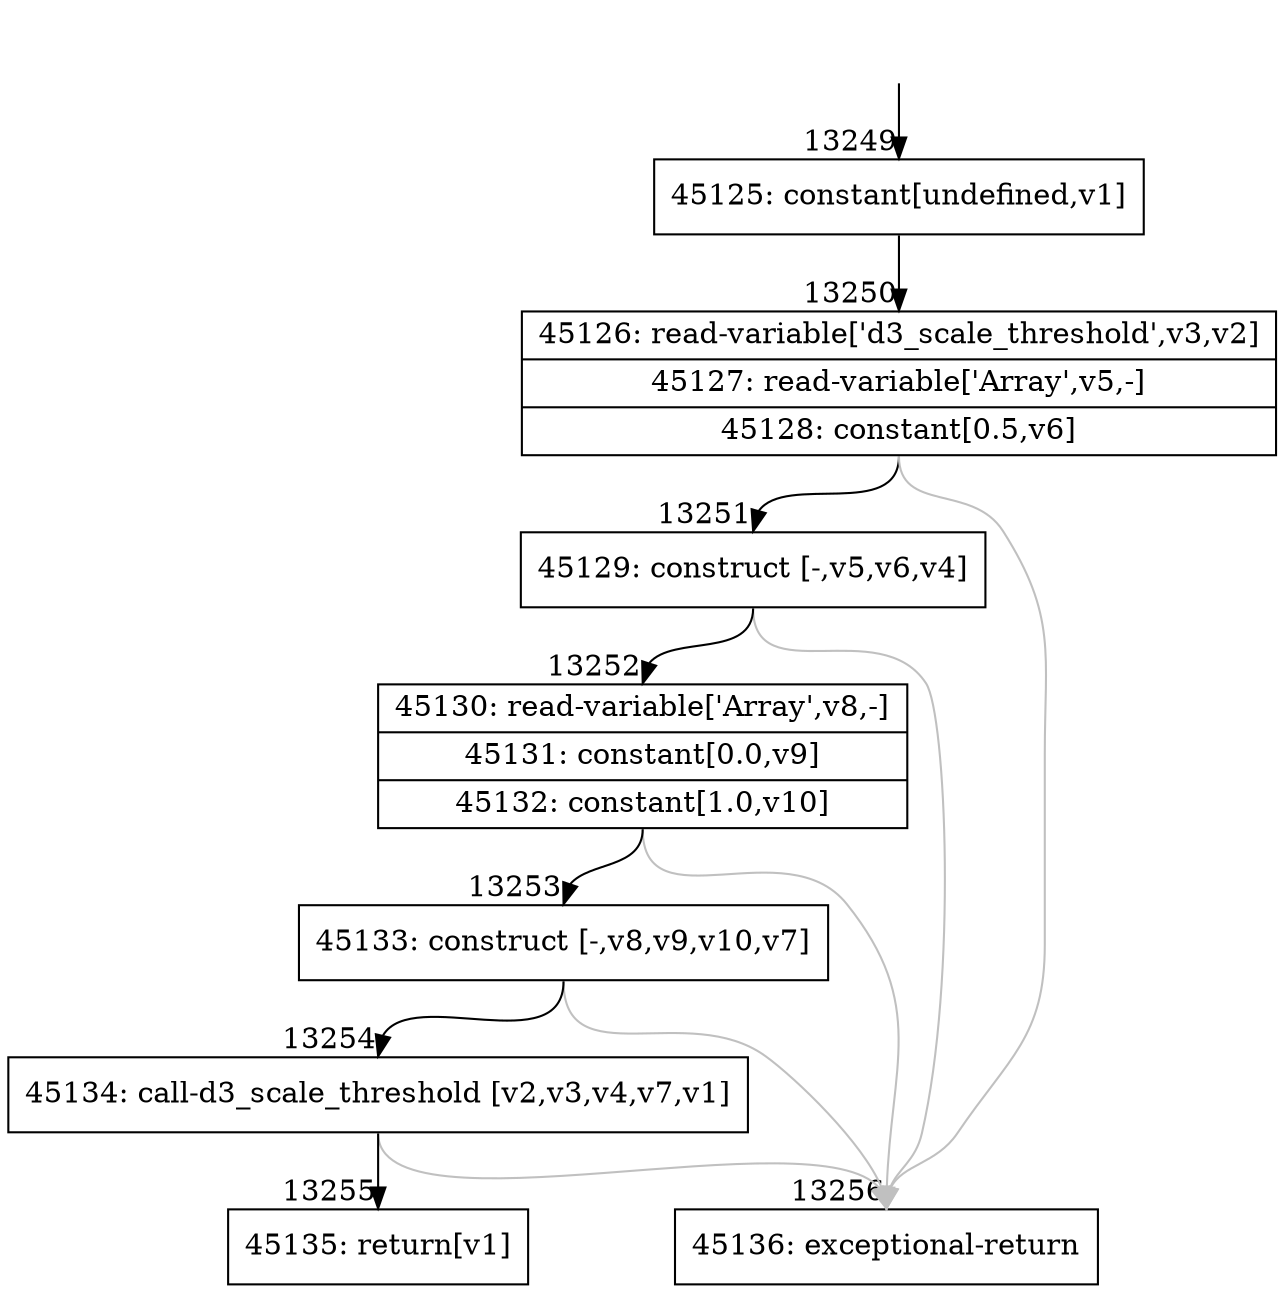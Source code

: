 digraph {
rankdir="TD"
BB_entry1235[shape=none,label=""];
BB_entry1235 -> BB13249 [tailport=s, headport=n, headlabel="    13249"]
BB13249 [shape=record label="{45125: constant[undefined,v1]}" ] 
BB13249 -> BB13250 [tailport=s, headport=n, headlabel="      13250"]
BB13250 [shape=record label="{45126: read-variable['d3_scale_threshold',v3,v2]|45127: read-variable['Array',v5,-]|45128: constant[0.5,v6]}" ] 
BB13250 -> BB13251 [tailport=s, headport=n, headlabel="      13251"]
BB13250 -> BB13256 [tailport=s, headport=n, color=gray, headlabel="      13256"]
BB13251 [shape=record label="{45129: construct [-,v5,v6,v4]}" ] 
BB13251 -> BB13252 [tailport=s, headport=n, headlabel="      13252"]
BB13251 -> BB13256 [tailport=s, headport=n, color=gray]
BB13252 [shape=record label="{45130: read-variable['Array',v8,-]|45131: constant[0.0,v9]|45132: constant[1.0,v10]}" ] 
BB13252 -> BB13253 [tailport=s, headport=n, headlabel="      13253"]
BB13252 -> BB13256 [tailport=s, headport=n, color=gray]
BB13253 [shape=record label="{45133: construct [-,v8,v9,v10,v7]}" ] 
BB13253 -> BB13254 [tailport=s, headport=n, headlabel="      13254"]
BB13253 -> BB13256 [tailport=s, headport=n, color=gray]
BB13254 [shape=record label="{45134: call-d3_scale_threshold [v2,v3,v4,v7,v1]}" ] 
BB13254 -> BB13255 [tailport=s, headport=n, headlabel="      13255"]
BB13254 -> BB13256 [tailport=s, headport=n, color=gray]
BB13255 [shape=record label="{45135: return[v1]}" ] 
BB13256 [shape=record label="{45136: exceptional-return}" ] 
//#$~ 7889
}
